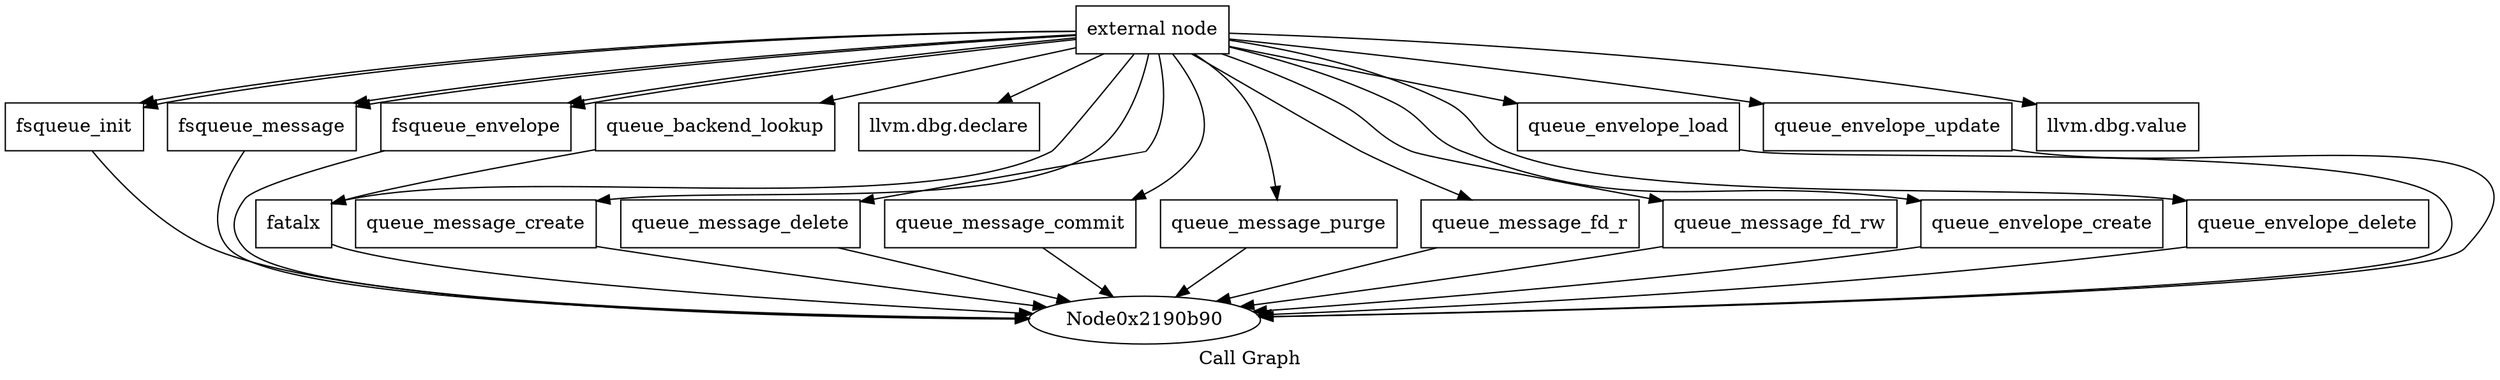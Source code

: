 digraph "Call Graph" {
	label="Call Graph";

	Node0x2190b60 [shape=record,label="{external node}"];
	Node0x2190b60 -> Node0x2190bc0;
	Node0x2190b60 -> Node0x2190bc0;
	Node0x2190b60 -> Node0x2190c20;
	Node0x2190b60 -> Node0x2190c20;
	Node0x2190b60 -> Node0x2190d10;
	Node0x2190b60 -> Node0x2190d10;
	Node0x2190b60 -> Node0x2196b50;
	Node0x2190b60 -> Node0x2198990;
	Node0x2190b60 -> Node0x2196970;
	Node0x2190b60 -> Node0x2197f90;
	Node0x2190b60 -> Node0x2195020;
	Node0x2190b60 -> Node0x219ec10;
	Node0x2190b60 -> Node0x218ec40;
	Node0x2190b60 -> Node0x2190c90;
	Node0x2190b60 -> Node0x2198490;
	Node0x2190b60 -> Node0x21983a0;
	Node0x2190b60 -> Node0x2198210;
	Node0x2190b60 -> Node0x2198280;
	Node0x2190b60 -> Node0x21980a0;
	Node0x2190b60 -> Node0x2194c30;
	Node0x2190bc0 [shape=record,label="{fsqueue_init}"];
	Node0x2190bc0 -> Node0x2190b90;
	Node0x2196970 [shape=record,label="{fatalx}"];
	Node0x2196970 -> Node0x2190b90;
	Node0x2190c20 [shape=record,label="{fsqueue_message}"];
	Node0x2190c20 -> Node0x2190b90;
	Node0x2190d10 [shape=record,label="{fsqueue_envelope}"];
	Node0x2190d10 -> Node0x2190b90;
	Node0x2196b50 [shape=record,label="{queue_backend_lookup}"];
	Node0x2196b50 -> Node0x2196970;
	Node0x2198990 [shape=record,label="{llvm.dbg.declare}"];
	Node0x2198210 [shape=record,label="{queue_envelope_delete}"];
	Node0x2198210 -> Node0x2190b90;
	Node0x2197f90 [shape=record,label="{queue_message_create}"];
	Node0x2197f90 -> Node0x2190b90;
	Node0x2195020 [shape=record,label="{queue_message_delete}"];
	Node0x2195020 -> Node0x2190b90;
	Node0x219ec10 [shape=record,label="{queue_message_commit}"];
	Node0x219ec10 -> Node0x2190b90;
	Node0x218ec40 [shape=record,label="{queue_message_purge}"];
	Node0x218ec40 -> Node0x2190b90;
	Node0x2190c90 [shape=record,label="{queue_message_fd_r}"];
	Node0x2190c90 -> Node0x2190b90;
	Node0x2198490 [shape=record,label="{queue_message_fd_rw}"];
	Node0x2198490 -> Node0x2190b90;
	Node0x21983a0 [shape=record,label="{queue_envelope_create}"];
	Node0x21983a0 -> Node0x2190b90;
	Node0x2198280 [shape=record,label="{queue_envelope_load}"];
	Node0x2198280 -> Node0x2190b90;
	Node0x21980a0 [shape=record,label="{queue_envelope_update}"];
	Node0x21980a0 -> Node0x2190b90;
	Node0x2194c30 [shape=record,label="{llvm.dbg.value}"];
}
